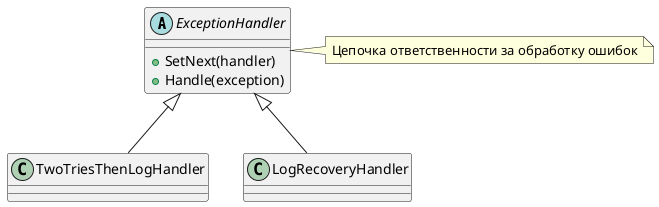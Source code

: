 @startuml
abstract class ExceptionHandler {
    +SetNext(handler)
    +Handle(exception)
}

class TwoTriesThenLogHandler
class LogRecoveryHandler

ExceptionHandler <|-- TwoTriesThenLogHandler
ExceptionHandler <|-- LogRecoveryHandler

note right of ExceptionHandler
  Цепочка ответственности за обработку ошибок
end note
@enduml